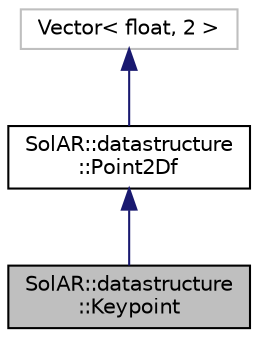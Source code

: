 digraph "SolAR::datastructure::Keypoint"
{
  edge [fontname="Helvetica",fontsize="10",labelfontname="Helvetica",labelfontsize="10"];
  node [fontname="Helvetica",fontsize="10",shape=record];
  Node3 [label="SolAR::datastructure\l::Keypoint",height=0.2,width=0.4,color="black", fillcolor="grey75", style="filled", fontcolor="black"];
  Node4 -> Node3 [dir="back",color="midnightblue",fontsize="10",style="solid",fontname="Helvetica"];
  Node4 [label="SolAR::datastructure\l::Point2Df",height=0.2,width=0.4,color="black", fillcolor="white", style="filled",URL="$class_sol_a_r_1_1datastructure_1_1_point2_df.html",tooltip="A 2D point with coordinates defined with floats. "];
  Node5 -> Node4 [dir="back",color="midnightblue",fontsize="10",style="solid",fontname="Helvetica"];
  Node5 [label="Vector\< float, 2 \>",height=0.2,width=0.4,color="grey75", fillcolor="white", style="filled"];
}
